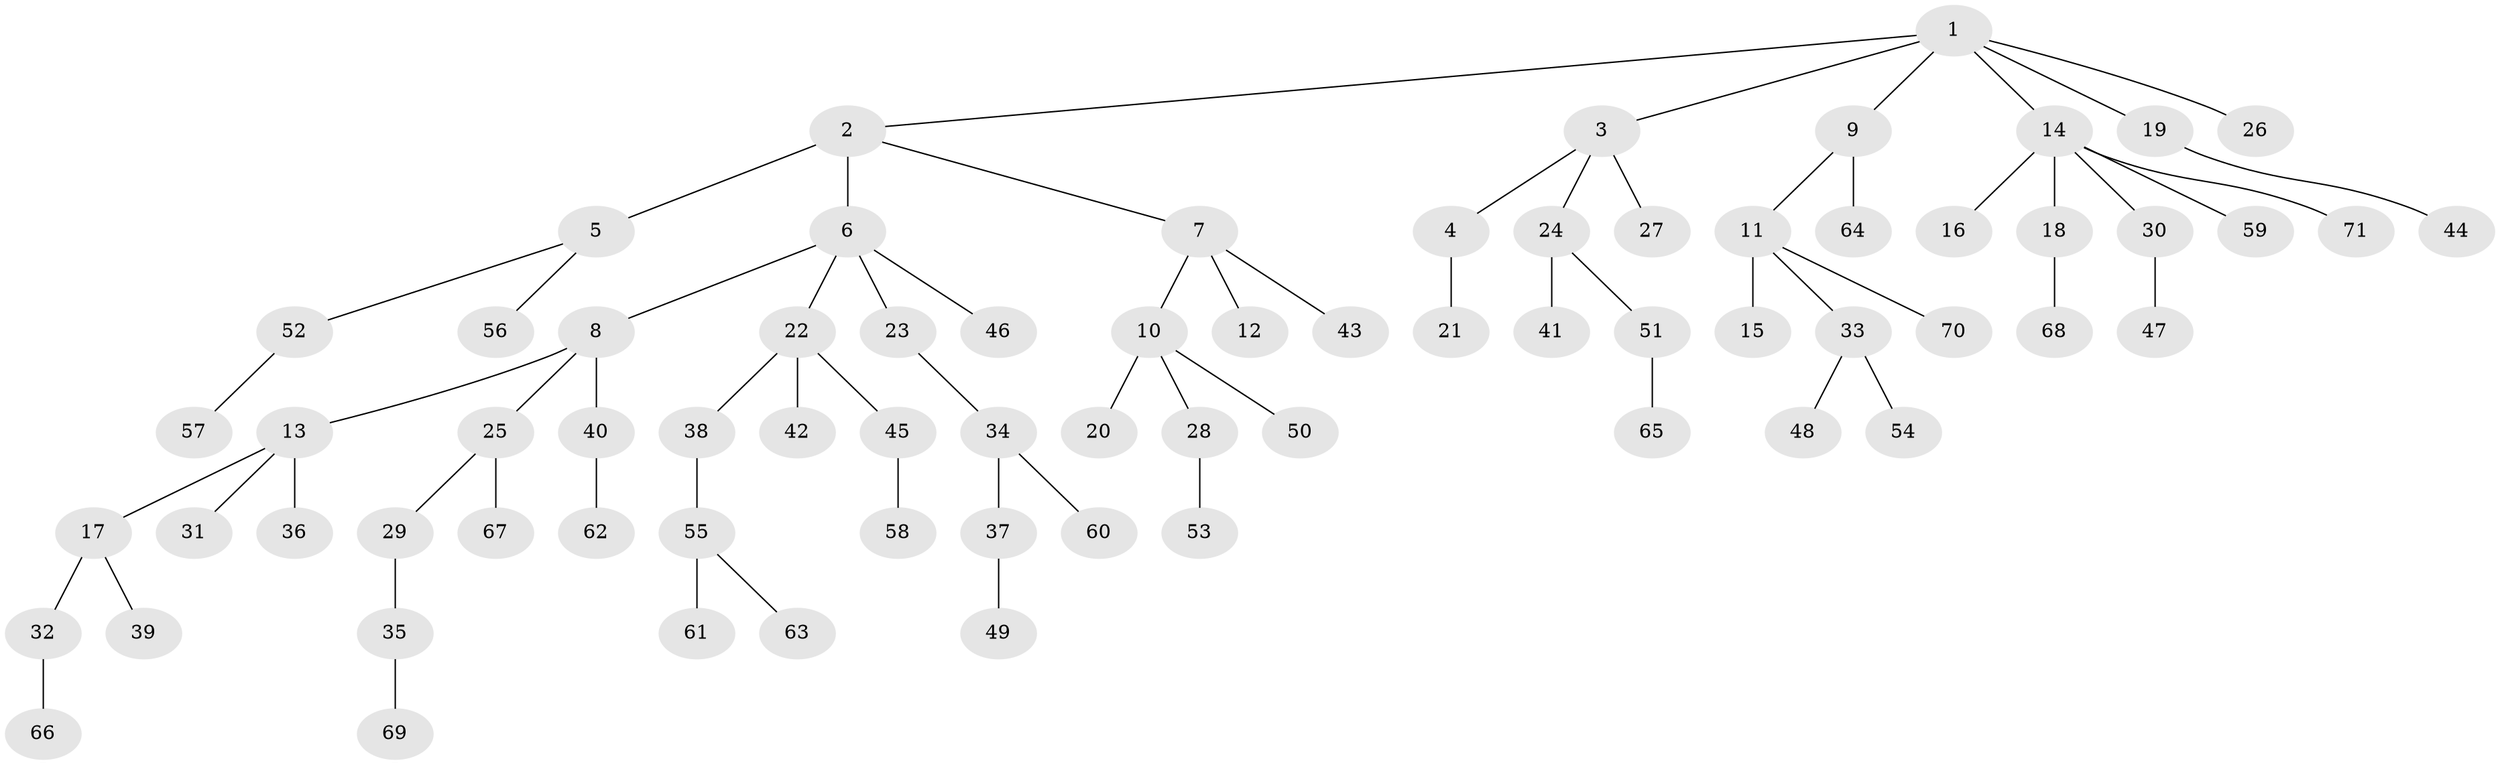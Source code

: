 // original degree distribution, {7: 0.014388489208633094, 6: 0.02158273381294964, 5: 0.04316546762589928, 2: 0.2805755395683453, 4: 0.050359712230215826, 3: 0.09352517985611511, 1: 0.49640287769784175}
// Generated by graph-tools (version 1.1) at 2025/36/03/09/25 02:36:35]
// undirected, 71 vertices, 70 edges
graph export_dot {
graph [start="1"]
  node [color=gray90,style=filled];
  1;
  2;
  3;
  4;
  5;
  6;
  7;
  8;
  9;
  10;
  11;
  12;
  13;
  14;
  15;
  16;
  17;
  18;
  19;
  20;
  21;
  22;
  23;
  24;
  25;
  26;
  27;
  28;
  29;
  30;
  31;
  32;
  33;
  34;
  35;
  36;
  37;
  38;
  39;
  40;
  41;
  42;
  43;
  44;
  45;
  46;
  47;
  48;
  49;
  50;
  51;
  52;
  53;
  54;
  55;
  56;
  57;
  58;
  59;
  60;
  61;
  62;
  63;
  64;
  65;
  66;
  67;
  68;
  69;
  70;
  71;
  1 -- 2 [weight=1.0];
  1 -- 3 [weight=1.0];
  1 -- 9 [weight=1.0];
  1 -- 14 [weight=1.0];
  1 -- 19 [weight=1.0];
  1 -- 26 [weight=1.0];
  2 -- 5 [weight=2.0];
  2 -- 6 [weight=1.0];
  2 -- 7 [weight=1.0];
  3 -- 4 [weight=1.0];
  3 -- 24 [weight=1.0];
  3 -- 27 [weight=1.0];
  4 -- 21 [weight=2.0];
  5 -- 52 [weight=1.0];
  5 -- 56 [weight=1.0];
  6 -- 8 [weight=1.0];
  6 -- 22 [weight=1.0];
  6 -- 23 [weight=1.0];
  6 -- 46 [weight=1.0];
  7 -- 10 [weight=1.0];
  7 -- 12 [weight=1.0];
  7 -- 43 [weight=1.0];
  8 -- 13 [weight=1.0];
  8 -- 25 [weight=1.0];
  8 -- 40 [weight=1.0];
  9 -- 11 [weight=1.0];
  9 -- 64 [weight=1.0];
  10 -- 20 [weight=1.0];
  10 -- 28 [weight=2.0];
  10 -- 50 [weight=1.0];
  11 -- 15 [weight=4.0];
  11 -- 33 [weight=1.0];
  11 -- 70 [weight=1.0];
  13 -- 17 [weight=1.0];
  13 -- 31 [weight=1.0];
  13 -- 36 [weight=1.0];
  14 -- 16 [weight=1.0];
  14 -- 18 [weight=1.0];
  14 -- 30 [weight=1.0];
  14 -- 59 [weight=1.0];
  14 -- 71 [weight=1.0];
  17 -- 32 [weight=1.0];
  17 -- 39 [weight=1.0];
  18 -- 68 [weight=1.0];
  19 -- 44 [weight=1.0];
  22 -- 38 [weight=1.0];
  22 -- 42 [weight=1.0];
  22 -- 45 [weight=1.0];
  23 -- 34 [weight=1.0];
  24 -- 41 [weight=3.0];
  24 -- 51 [weight=1.0];
  25 -- 29 [weight=1.0];
  25 -- 67 [weight=1.0];
  28 -- 53 [weight=1.0];
  29 -- 35 [weight=1.0];
  30 -- 47 [weight=1.0];
  32 -- 66 [weight=1.0];
  33 -- 48 [weight=1.0];
  33 -- 54 [weight=1.0];
  34 -- 37 [weight=2.0];
  34 -- 60 [weight=1.0];
  35 -- 69 [weight=1.0];
  37 -- 49 [weight=1.0];
  38 -- 55 [weight=1.0];
  40 -- 62 [weight=2.0];
  45 -- 58 [weight=1.0];
  51 -- 65 [weight=1.0];
  52 -- 57 [weight=1.0];
  55 -- 61 [weight=2.0];
  55 -- 63 [weight=1.0];
}
